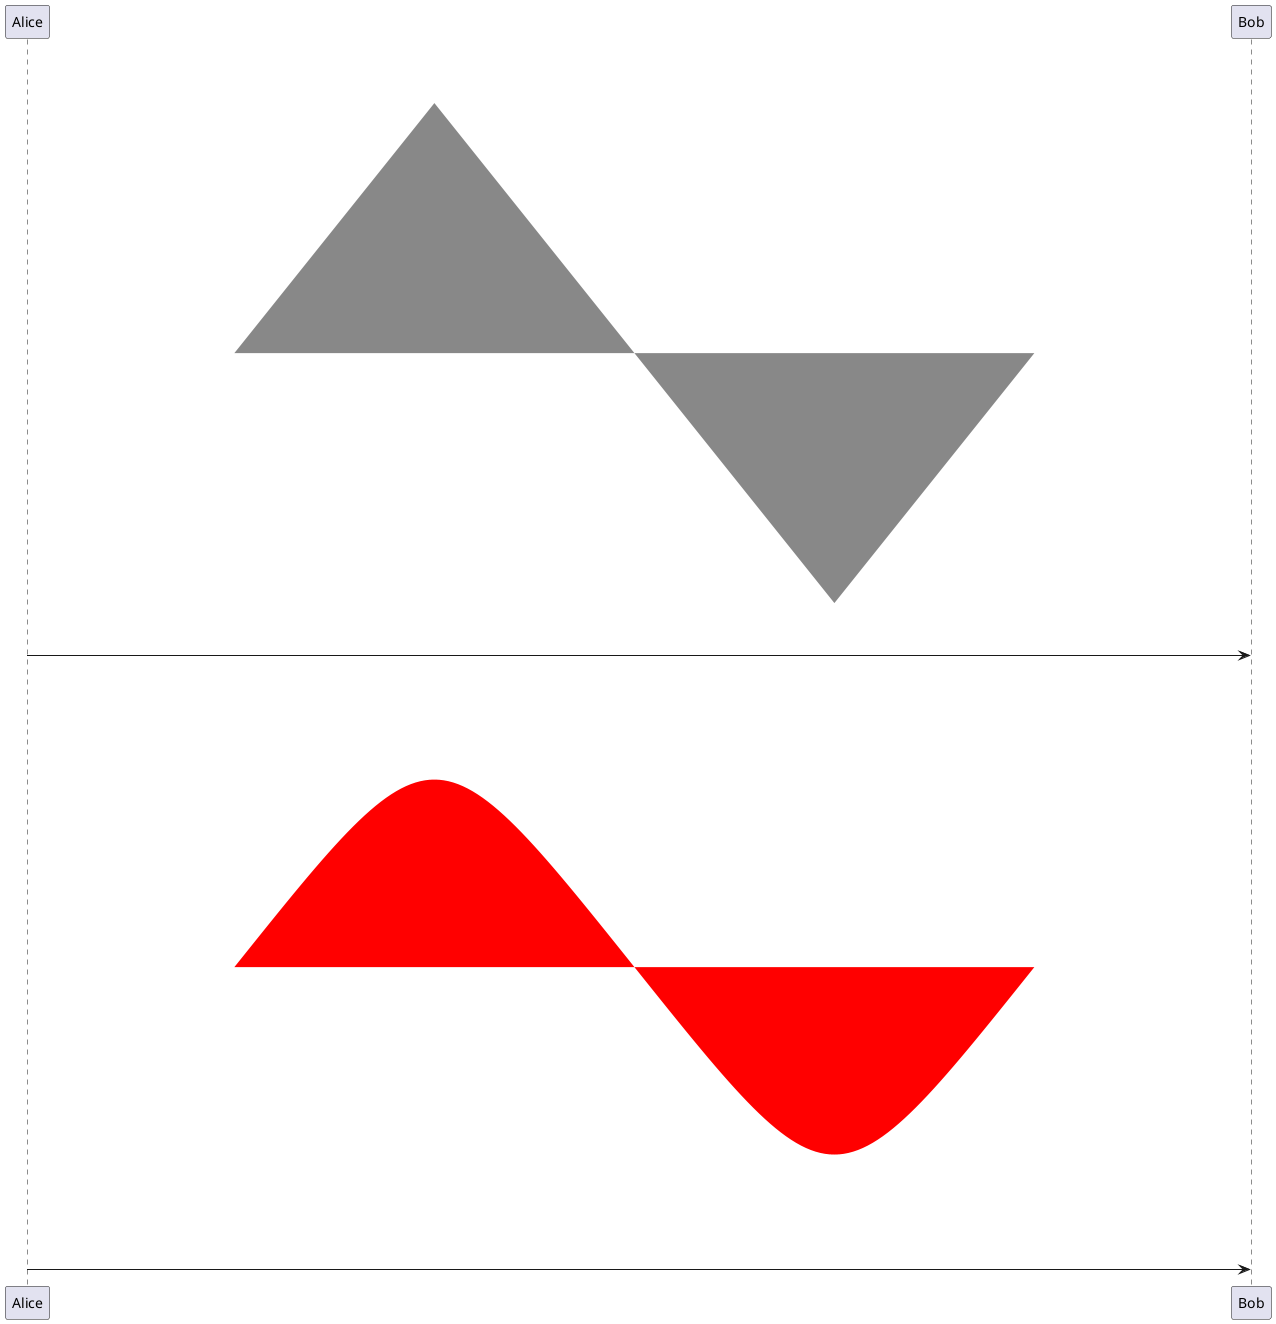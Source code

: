 {
  "sha1": "k3d2zre4j3e1sebhj0mr8ypa0i65dkd",
  "insertion": {
    "when": "2024-06-03T18:59:32.565Z",
    "user": "plantuml@gmail.com"
  }
}
@startuml
sprite SVG_NO_BEZIER <svg width="12cm" height="6cm" viewBox="0 0 1200 600"
     xmlns="http://www.w3.org/2000/svg" version="1.1">
  <path d="M200,300 L400,50 L600,300
           L800,550 L1000,300"
        fill="none" stroke="#888888" stroke-width="2" />
</svg>

sprite SVG_WITH_BEZIER <svg width="12cm" height="6cm" viewBox="0 0 1200 600"
     xmlns="http://www.w3.org/2000/svg" version="1.1">
  <path d="M200,300 Q400,50 600,300 T1000,300"
        fill="none" stroke="red" stroke-width="5"  />
</svg>

Alice->Bob : <$SVG_NO_BEZIER>
Alice->Bob : <$SVG_WITH_BEZIER>

@enduml
